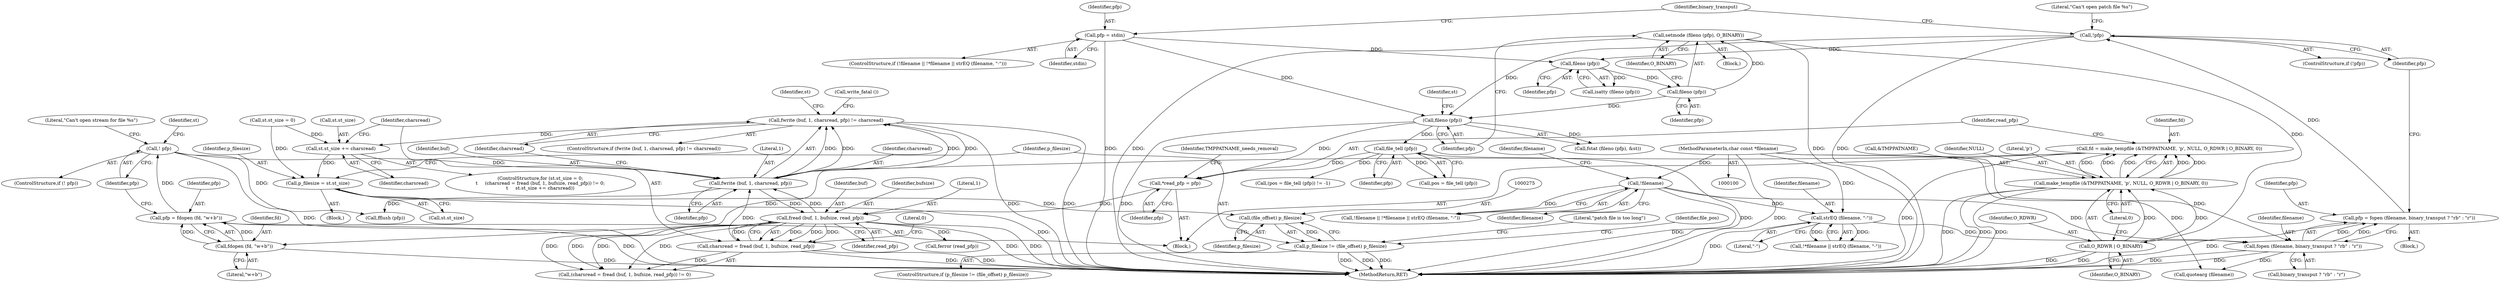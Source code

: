digraph "0_savannah_0c08d7a902c6fdd49b704623a12d8d672ef18944_0@API" {
"1000234" [label="(Call,fwrite (buf, 1, charsread, pfp) != charsread)"];
"1000235" [label="(Call,fwrite (buf, 1, charsread, pfp))"];
"1000222" [label="(Call,fread (buf, 1, bufsize, read_pfp))"];
"1000195" [label="(Call,*read_pfp = pfp)"];
"1000156" [label="(Call,fileno (pfp))"];
"1000150" [label="(Call,fileno (pfp))"];
"1000145" [label="(Call,fileno (pfp))"];
"1000120" [label="(Call,pfp = stdin)"];
"1000134" [label="(Call,!pfp)"];
"1000125" [label="(Call,pfp = fopen (filename, binary_transput ? \"rb\" : \"r\"))"];
"1000127" [label="(Call,fopen (filename, binary_transput ? \"rb\" : \"r\"))"];
"1000117" [label="(Call,strEQ (filename, \"-\"))"];
"1000111" [label="(Call,!filename)"];
"1000101" [label="(MethodParameterIn,char const *filename)"];
"1000172" [label="(Call,file_tell (pfp))"];
"1000220" [label="(Call,charsread = fread (buf, 1, bufsize, read_pfp))"];
"1000207" [label="(Call,! pfp)"];
"1000201" [label="(Call,pfp = fdopen (fd, \"w+b\"))"];
"1000203" [label="(Call,fdopen (fd, \"w+b\"))"];
"1000183" [label="(Call,fd = make_tempfile (&TMPPATNAME, 'p', NULL, O_RDWR | O_BINARY, 0))"];
"1000185" [label="(Call,make_tempfile (&TMPPATNAME, 'p', NULL, O_RDWR | O_BINARY, 0))"];
"1000190" [label="(Call,O_RDWR | O_BINARY)"];
"1000149" [label="(Call,setmode (fileno (pfp), O_BINARY))"];
"1000228" [label="(Call,st.st_size += charsread)"];
"1000266" [label="(Call,p_filesize = st.st_size)"];
"1000274" [label="(Call,(file_offset) p_filesize)"];
"1000272" [label="(Call,p_filesize != (file_offset) p_filesize)"];
"1000222" [label="(Call,fread (buf, 1, bufsize, read_pfp))"];
"1000273" [label="(Identifier,p_filesize)"];
"1000188" [label="(Literal,'p')"];
"1000240" [label="(Identifier,charsread)"];
"1000116" [label="(Identifier,filename)"];
"1000192" [label="(Identifier,O_BINARY)"];
"1000183" [label="(Call,fd = make_tempfile (&TMPPATNAME, 'p', NULL, O_RDWR | O_BINARY, 0))"];
"1000266" [label="(Call,p_filesize = st.st_size)"];
"1000205" [label="(Literal,\"w+b\")"];
"1000219" [label="(Call,(charsread = fread (buf, 1, bufsize, read_pfp)) != 0)"];
"1000199" [label="(Identifier,TMPPATNAME_needs_removal)"];
"1000125" [label="(Call,pfp = fopen (filename, binary_transput ? \"rb\" : \"r\"))"];
"1000109" [label="(ControlStructure,if (!filename || !*filename || strEQ (filename, \"-\")))"];
"1000235" [label="(Call,fwrite (buf, 1, charsread, pfp))"];
"1000186" [label="(Call,&TMPPATNAME)"];
"1000110" [label="(Call,!filename || !*filename || strEQ (filename, \"-\"))"];
"1000208" [label="(Identifier,pfp)"];
"1000133" [label="(ControlStructure,if (!pfp))"];
"1000119" [label="(Literal,\"-\")"];
"1000134" [label="(Call,!pfp)"];
"1000202" [label="(Identifier,pfp)"];
"1000128" [label="(Identifier,filename)"];
"1000227" [label="(Literal,0)"];
"1000172" [label="(Call,file_tell (pfp))"];
"1000271" [label="(ControlStructure,if (p_filesize != (file_offset) p_filesize))"];
"1000230" [label="(Identifier,st)"];
"1000232" [label="(Identifier,charsread)"];
"1000280" [label="(Identifier,file_pos)"];
"1000180" [label="(Block,)"];
"1000282" [label="(MethodReturn,RET)"];
"1000127" [label="(Call,fopen (filename, binary_transput ? \"rb\" : \"r\"))"];
"1000241" [label="(Call,write_fatal ())"];
"1000239" [label="(Identifier,pfp)"];
"1000151" [label="(Identifier,pfp)"];
"1000121" [label="(Identifier,pfp)"];
"1000101" [label="(MethodParameterIn,char const *filename)"];
"1000113" [label="(Call,!*filename || strEQ (filename, \"-\"))"];
"1000223" [label="(Identifier,buf)"];
"1000185" [label="(Call,make_tempfile (&TMPPATNAME, 'p', NULL, O_RDWR | O_BINARY, 0))"];
"1000137" [label="(Literal,\"Can't open patch file %s\")"];
"1000117" [label="(Call,strEQ (filename, \"-\"))"];
"1000274" [label="(Call,(file_offset) p_filesize)"];
"1000276" [label="(Identifier,p_filesize)"];
"1000111" [label="(Call,!filename)"];
"1000135" [label="(Identifier,pfp)"];
"1000204" [label="(Identifier,fd)"];
"1000267" [label="(Identifier,p_filesize)"];
"1000216" [label="(Identifier,st)"];
"1000149" [label="(Call,setmode (fileno (pfp), O_BINARY))"];
"1000244" [label="(Call,ferror (read_pfp))"];
"1000233" [label="(ControlStructure,if (fwrite (buf, 1, charsread, pfp) != charsread))"];
"1000238" [label="(Identifier,charsread)"];
"1000190" [label="(Call,O_RDWR | O_BINARY)"];
"1000254" [label="(Call,fflush (pfp))"];
"1000112" [label="(Identifier,filename)"];
"1000170" [label="(Call,pos = file_tell (pfp))"];
"1000144" [label="(Call,isatty (fileno (pfp)))"];
"1000129" [label="(Call,binary_transput ? \"rb\" : \"r\")"];
"1000193" [label="(Literal,0)"];
"1000124" [label="(Block,)"];
"1000138" [label="(Call,quotearg (filename))"];
"1000272" [label="(Call,p_filesize != (file_offset) p_filesize)"];
"1000142" [label="(Block,)"];
"1000169" [label="(Call,(pos = file_tell (pfp)) != -1)"];
"1000226" [label="(Identifier,read_pfp)"];
"1000206" [label="(ControlStructure,if (! pfp))"];
"1000210" [label="(Literal,\"Can't open stream for file %s\")"];
"1000236" [label="(Identifier,buf)"];
"1000203" [label="(Call,fdopen (fd, \"w+b\"))"];
"1000278" [label="(Literal,\"patch file is too long\")"];
"1000120" [label="(Call,pfp = stdin)"];
"1000150" [label="(Call,fileno (pfp))"];
"1000122" [label="(Identifier,stdin)"];
"1000201" [label="(Call,pfp = fdopen (fd, \"w+b\"))"];
"1000268" [label="(Call,st.st_size)"];
"1000145" [label="(Call,fileno (pfp))"];
"1000220" [label="(Call,charsread = fread (buf, 1, bufsize, read_pfp))"];
"1000197" [label="(Identifier,pfp)"];
"1000157" [label="(Identifier,pfp)"];
"1000234" [label="(Call,fwrite (buf, 1, charsread, pfp) != charsread)"];
"1000155" [label="(Call,fstat (fileno (pfp), &st))"];
"1000126" [label="(Identifier,pfp)"];
"1000159" [label="(Identifier,st)"];
"1000184" [label="(Identifier,fd)"];
"1000207" [label="(Call,! pfp)"];
"1000221" [label="(Identifier,charsread)"];
"1000214" [label="(Call,st.st_size = 0)"];
"1000229" [label="(Call,st.st_size)"];
"1000228" [label="(Call,st.st_size += charsread)"];
"1000237" [label="(Literal,1)"];
"1000196" [label="(Identifier,read_pfp)"];
"1000152" [label="(Identifier,O_BINARY)"];
"1000102" [label="(Block,)"];
"1000189" [label="(Identifier,NULL)"];
"1000225" [label="(Identifier,bufsize)"];
"1000118" [label="(Identifier,filename)"];
"1000195" [label="(Call,*read_pfp = pfp)"];
"1000141" [label="(Identifier,binary_transput)"];
"1000173" [label="(Identifier,pfp)"];
"1000156" [label="(Call,fileno (pfp))"];
"1000224" [label="(Literal,1)"];
"1000191" [label="(Identifier,O_RDWR)"];
"1000146" [label="(Identifier,pfp)"];
"1000213" [label="(ControlStructure,for (st.st_size = 0;\n\t     (charsread = fread (buf, 1, bufsize, read_pfp)) != 0;\n\t     st.st_size += charsread))"];
"1000234" -> "1000233"  [label="AST: "];
"1000234" -> "1000240"  [label="CFG: "];
"1000235" -> "1000234"  [label="AST: "];
"1000240" -> "1000234"  [label="AST: "];
"1000241" -> "1000234"  [label="CFG: "];
"1000230" -> "1000234"  [label="CFG: "];
"1000234" -> "1000282"  [label="DDG: "];
"1000234" -> "1000282"  [label="DDG: "];
"1000234" -> "1000228"  [label="DDG: "];
"1000235" -> "1000234"  [label="DDG: "];
"1000235" -> "1000234"  [label="DDG: "];
"1000235" -> "1000234"  [label="DDG: "];
"1000235" -> "1000234"  [label="DDG: "];
"1000235" -> "1000239"  [label="CFG: "];
"1000236" -> "1000235"  [label="AST: "];
"1000237" -> "1000235"  [label="AST: "];
"1000238" -> "1000235"  [label="AST: "];
"1000239" -> "1000235"  [label="AST: "];
"1000240" -> "1000235"  [label="CFG: "];
"1000235" -> "1000222"  [label="DDG: "];
"1000222" -> "1000235"  [label="DDG: "];
"1000220" -> "1000235"  [label="DDG: "];
"1000207" -> "1000235"  [label="DDG: "];
"1000235" -> "1000254"  [label="DDG: "];
"1000222" -> "1000220"  [label="AST: "];
"1000222" -> "1000226"  [label="CFG: "];
"1000223" -> "1000222"  [label="AST: "];
"1000224" -> "1000222"  [label="AST: "];
"1000225" -> "1000222"  [label="AST: "];
"1000226" -> "1000222"  [label="AST: "];
"1000220" -> "1000222"  [label="CFG: "];
"1000222" -> "1000282"  [label="DDG: "];
"1000222" -> "1000282"  [label="DDG: "];
"1000222" -> "1000219"  [label="DDG: "];
"1000222" -> "1000219"  [label="DDG: "];
"1000222" -> "1000219"  [label="DDG: "];
"1000222" -> "1000219"  [label="DDG: "];
"1000222" -> "1000220"  [label="DDG: "];
"1000222" -> "1000220"  [label="DDG: "];
"1000222" -> "1000220"  [label="DDG: "];
"1000222" -> "1000220"  [label="DDG: "];
"1000195" -> "1000222"  [label="DDG: "];
"1000222" -> "1000244"  [label="DDG: "];
"1000195" -> "1000180"  [label="AST: "];
"1000195" -> "1000197"  [label="CFG: "];
"1000196" -> "1000195"  [label="AST: "];
"1000197" -> "1000195"  [label="AST: "];
"1000199" -> "1000195"  [label="CFG: "];
"1000156" -> "1000195"  [label="DDG: "];
"1000172" -> "1000195"  [label="DDG: "];
"1000156" -> "1000155"  [label="AST: "];
"1000156" -> "1000157"  [label="CFG: "];
"1000157" -> "1000156"  [label="AST: "];
"1000159" -> "1000156"  [label="CFG: "];
"1000156" -> "1000282"  [label="DDG: "];
"1000156" -> "1000155"  [label="DDG: "];
"1000150" -> "1000156"  [label="DDG: "];
"1000120" -> "1000156"  [label="DDG: "];
"1000134" -> "1000156"  [label="DDG: "];
"1000156" -> "1000172"  [label="DDG: "];
"1000150" -> "1000149"  [label="AST: "];
"1000150" -> "1000151"  [label="CFG: "];
"1000151" -> "1000150"  [label="AST: "];
"1000152" -> "1000150"  [label="CFG: "];
"1000150" -> "1000149"  [label="DDG: "];
"1000145" -> "1000150"  [label="DDG: "];
"1000145" -> "1000144"  [label="AST: "];
"1000145" -> "1000146"  [label="CFG: "];
"1000146" -> "1000145"  [label="AST: "];
"1000144" -> "1000145"  [label="CFG: "];
"1000145" -> "1000144"  [label="DDG: "];
"1000120" -> "1000145"  [label="DDG: "];
"1000134" -> "1000145"  [label="DDG: "];
"1000120" -> "1000109"  [label="AST: "];
"1000120" -> "1000122"  [label="CFG: "];
"1000121" -> "1000120"  [label="AST: "];
"1000122" -> "1000120"  [label="AST: "];
"1000141" -> "1000120"  [label="CFG: "];
"1000120" -> "1000282"  [label="DDG: "];
"1000134" -> "1000133"  [label="AST: "];
"1000134" -> "1000135"  [label="CFG: "];
"1000135" -> "1000134"  [label="AST: "];
"1000137" -> "1000134"  [label="CFG: "];
"1000141" -> "1000134"  [label="CFG: "];
"1000134" -> "1000282"  [label="DDG: "];
"1000125" -> "1000134"  [label="DDG: "];
"1000125" -> "1000124"  [label="AST: "];
"1000125" -> "1000127"  [label="CFG: "];
"1000126" -> "1000125"  [label="AST: "];
"1000127" -> "1000125"  [label="AST: "];
"1000135" -> "1000125"  [label="CFG: "];
"1000125" -> "1000282"  [label="DDG: "];
"1000127" -> "1000125"  [label="DDG: "];
"1000127" -> "1000125"  [label="DDG: "];
"1000127" -> "1000129"  [label="CFG: "];
"1000128" -> "1000127"  [label="AST: "];
"1000129" -> "1000127"  [label="AST: "];
"1000127" -> "1000282"  [label="DDG: "];
"1000127" -> "1000282"  [label="DDG: "];
"1000117" -> "1000127"  [label="DDG: "];
"1000111" -> "1000127"  [label="DDG: "];
"1000101" -> "1000127"  [label="DDG: "];
"1000127" -> "1000138"  [label="DDG: "];
"1000117" -> "1000113"  [label="AST: "];
"1000117" -> "1000119"  [label="CFG: "];
"1000118" -> "1000117"  [label="AST: "];
"1000119" -> "1000117"  [label="AST: "];
"1000113" -> "1000117"  [label="CFG: "];
"1000117" -> "1000282"  [label="DDG: "];
"1000117" -> "1000113"  [label="DDG: "];
"1000117" -> "1000113"  [label="DDG: "];
"1000111" -> "1000117"  [label="DDG: "];
"1000101" -> "1000117"  [label="DDG: "];
"1000111" -> "1000110"  [label="AST: "];
"1000111" -> "1000112"  [label="CFG: "];
"1000112" -> "1000111"  [label="AST: "];
"1000116" -> "1000111"  [label="CFG: "];
"1000110" -> "1000111"  [label="CFG: "];
"1000111" -> "1000282"  [label="DDG: "];
"1000111" -> "1000110"  [label="DDG: "];
"1000101" -> "1000111"  [label="DDG: "];
"1000101" -> "1000100"  [label="AST: "];
"1000101" -> "1000282"  [label="DDG: "];
"1000101" -> "1000138"  [label="DDG: "];
"1000172" -> "1000170"  [label="AST: "];
"1000172" -> "1000173"  [label="CFG: "];
"1000173" -> "1000172"  [label="AST: "];
"1000170" -> "1000172"  [label="CFG: "];
"1000172" -> "1000282"  [label="DDG: "];
"1000172" -> "1000169"  [label="DDG: "];
"1000172" -> "1000170"  [label="DDG: "];
"1000220" -> "1000219"  [label="AST: "];
"1000221" -> "1000220"  [label="AST: "];
"1000227" -> "1000220"  [label="CFG: "];
"1000220" -> "1000282"  [label="DDG: "];
"1000220" -> "1000282"  [label="DDG: "];
"1000220" -> "1000219"  [label="DDG: "];
"1000207" -> "1000206"  [label="AST: "];
"1000207" -> "1000208"  [label="CFG: "];
"1000208" -> "1000207"  [label="AST: "];
"1000210" -> "1000207"  [label="CFG: "];
"1000216" -> "1000207"  [label="CFG: "];
"1000207" -> "1000282"  [label="DDG: "];
"1000201" -> "1000207"  [label="DDG: "];
"1000207" -> "1000254"  [label="DDG: "];
"1000201" -> "1000180"  [label="AST: "];
"1000201" -> "1000203"  [label="CFG: "];
"1000202" -> "1000201"  [label="AST: "];
"1000203" -> "1000201"  [label="AST: "];
"1000208" -> "1000201"  [label="CFG: "];
"1000201" -> "1000282"  [label="DDG: "];
"1000203" -> "1000201"  [label="DDG: "];
"1000203" -> "1000201"  [label="DDG: "];
"1000203" -> "1000205"  [label="CFG: "];
"1000204" -> "1000203"  [label="AST: "];
"1000205" -> "1000203"  [label="AST: "];
"1000203" -> "1000282"  [label="DDG: "];
"1000183" -> "1000203"  [label="DDG: "];
"1000183" -> "1000180"  [label="AST: "];
"1000183" -> "1000185"  [label="CFG: "];
"1000184" -> "1000183"  [label="AST: "];
"1000185" -> "1000183"  [label="AST: "];
"1000196" -> "1000183"  [label="CFG: "];
"1000183" -> "1000282"  [label="DDG: "];
"1000185" -> "1000183"  [label="DDG: "];
"1000185" -> "1000183"  [label="DDG: "];
"1000185" -> "1000183"  [label="DDG: "];
"1000185" -> "1000183"  [label="DDG: "];
"1000185" -> "1000183"  [label="DDG: "];
"1000185" -> "1000193"  [label="CFG: "];
"1000186" -> "1000185"  [label="AST: "];
"1000188" -> "1000185"  [label="AST: "];
"1000189" -> "1000185"  [label="AST: "];
"1000190" -> "1000185"  [label="AST: "];
"1000193" -> "1000185"  [label="AST: "];
"1000185" -> "1000282"  [label="DDG: "];
"1000185" -> "1000282"  [label="DDG: "];
"1000185" -> "1000282"  [label="DDG: "];
"1000190" -> "1000185"  [label="DDG: "];
"1000190" -> "1000185"  [label="DDG: "];
"1000190" -> "1000192"  [label="CFG: "];
"1000191" -> "1000190"  [label="AST: "];
"1000192" -> "1000190"  [label="AST: "];
"1000193" -> "1000190"  [label="CFG: "];
"1000190" -> "1000282"  [label="DDG: "];
"1000190" -> "1000282"  [label="DDG: "];
"1000149" -> "1000190"  [label="DDG: "];
"1000149" -> "1000142"  [label="AST: "];
"1000149" -> "1000152"  [label="CFG: "];
"1000152" -> "1000149"  [label="AST: "];
"1000157" -> "1000149"  [label="CFG: "];
"1000149" -> "1000282"  [label="DDG: "];
"1000149" -> "1000282"  [label="DDG: "];
"1000228" -> "1000213"  [label="AST: "];
"1000228" -> "1000232"  [label="CFG: "];
"1000229" -> "1000228"  [label="AST: "];
"1000232" -> "1000228"  [label="AST: "];
"1000221" -> "1000228"  [label="CFG: "];
"1000214" -> "1000228"  [label="DDG: "];
"1000228" -> "1000266"  [label="DDG: "];
"1000266" -> "1000102"  [label="AST: "];
"1000266" -> "1000268"  [label="CFG: "];
"1000267" -> "1000266"  [label="AST: "];
"1000268" -> "1000266"  [label="AST: "];
"1000273" -> "1000266"  [label="CFG: "];
"1000266" -> "1000282"  [label="DDG: "];
"1000214" -> "1000266"  [label="DDG: "];
"1000266" -> "1000274"  [label="DDG: "];
"1000274" -> "1000272"  [label="AST: "];
"1000274" -> "1000276"  [label="CFG: "];
"1000275" -> "1000274"  [label="AST: "];
"1000276" -> "1000274"  [label="AST: "];
"1000272" -> "1000274"  [label="CFG: "];
"1000274" -> "1000272"  [label="DDG: "];
"1000272" -> "1000271"  [label="AST: "];
"1000273" -> "1000272"  [label="AST: "];
"1000278" -> "1000272"  [label="CFG: "];
"1000280" -> "1000272"  [label="CFG: "];
"1000272" -> "1000282"  [label="DDG: "];
"1000272" -> "1000282"  [label="DDG: "];
"1000272" -> "1000282"  [label="DDG: "];
}
